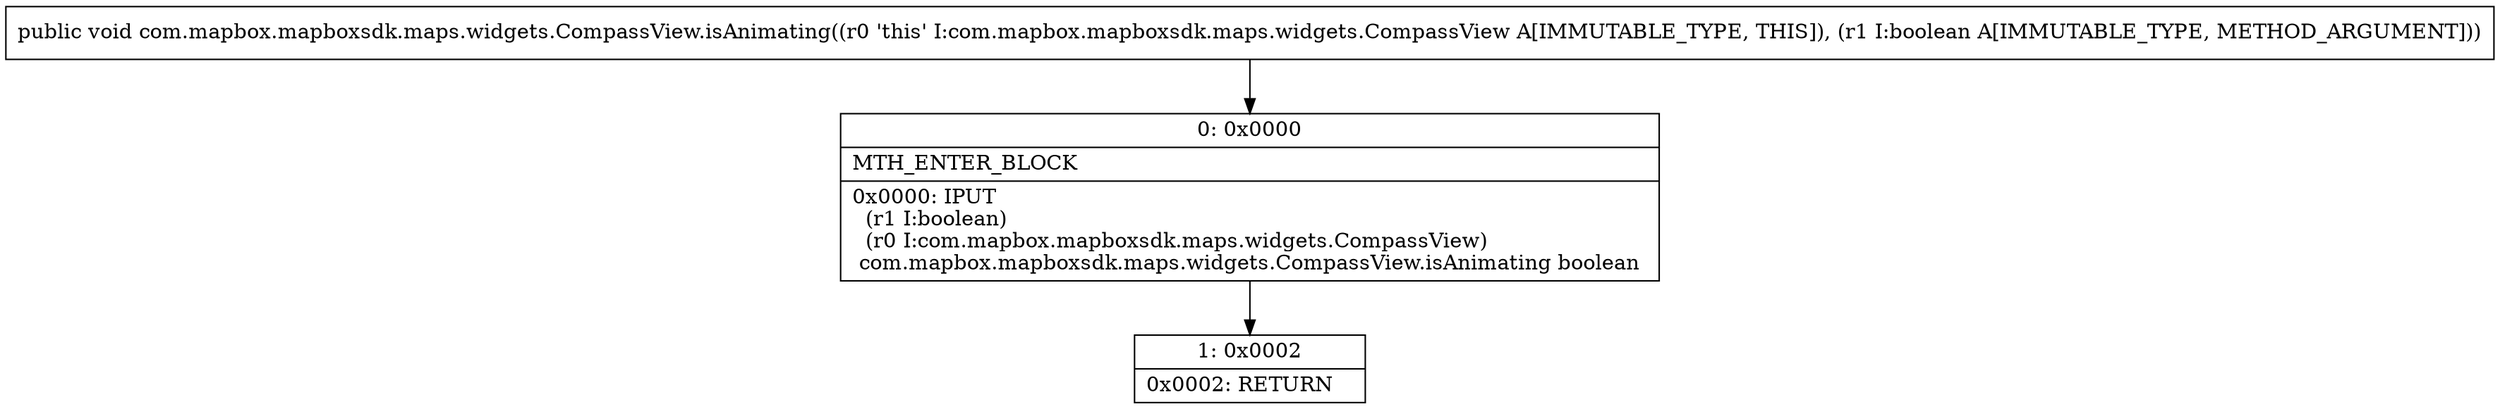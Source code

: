 digraph "CFG forcom.mapbox.mapboxsdk.maps.widgets.CompassView.isAnimating(Z)V" {
Node_0 [shape=record,label="{0\:\ 0x0000|MTH_ENTER_BLOCK\l|0x0000: IPUT  \l  (r1 I:boolean)\l  (r0 I:com.mapbox.mapboxsdk.maps.widgets.CompassView)\l com.mapbox.mapboxsdk.maps.widgets.CompassView.isAnimating boolean \l}"];
Node_1 [shape=record,label="{1\:\ 0x0002|0x0002: RETURN   \l}"];
MethodNode[shape=record,label="{public void com.mapbox.mapboxsdk.maps.widgets.CompassView.isAnimating((r0 'this' I:com.mapbox.mapboxsdk.maps.widgets.CompassView A[IMMUTABLE_TYPE, THIS]), (r1 I:boolean A[IMMUTABLE_TYPE, METHOD_ARGUMENT])) }"];
MethodNode -> Node_0;
Node_0 -> Node_1;
}

